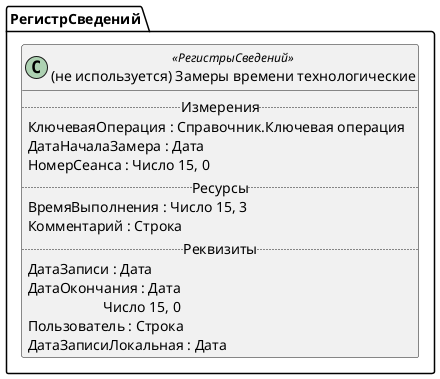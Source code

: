﻿@startuml УдалитьЗамерыВремениТехнологические
'!include templates.wsd
'..\include templates.wsd
class РегистрСведений.УдалитьЗамерыВремениТехнологические as "(не используется) Замеры времени технологические" <<РегистрыСведений>>
{
..Измерения..
КлючеваяОперация : Справочник.Ключевая операция
ДатаНачалаЗамера : Дата
НомерСеанса : Число 15, 0
..Ресурсы..
ВремяВыполнения : Число 15, 3
Комментарий : Строка
..Реквизиты..
ДатаЗаписи : Дата
ДатаОкончания : Дата\rЧисло 15, 0
Пользователь : Строка
ДатаЗаписиЛокальная : Дата
}
@enduml
